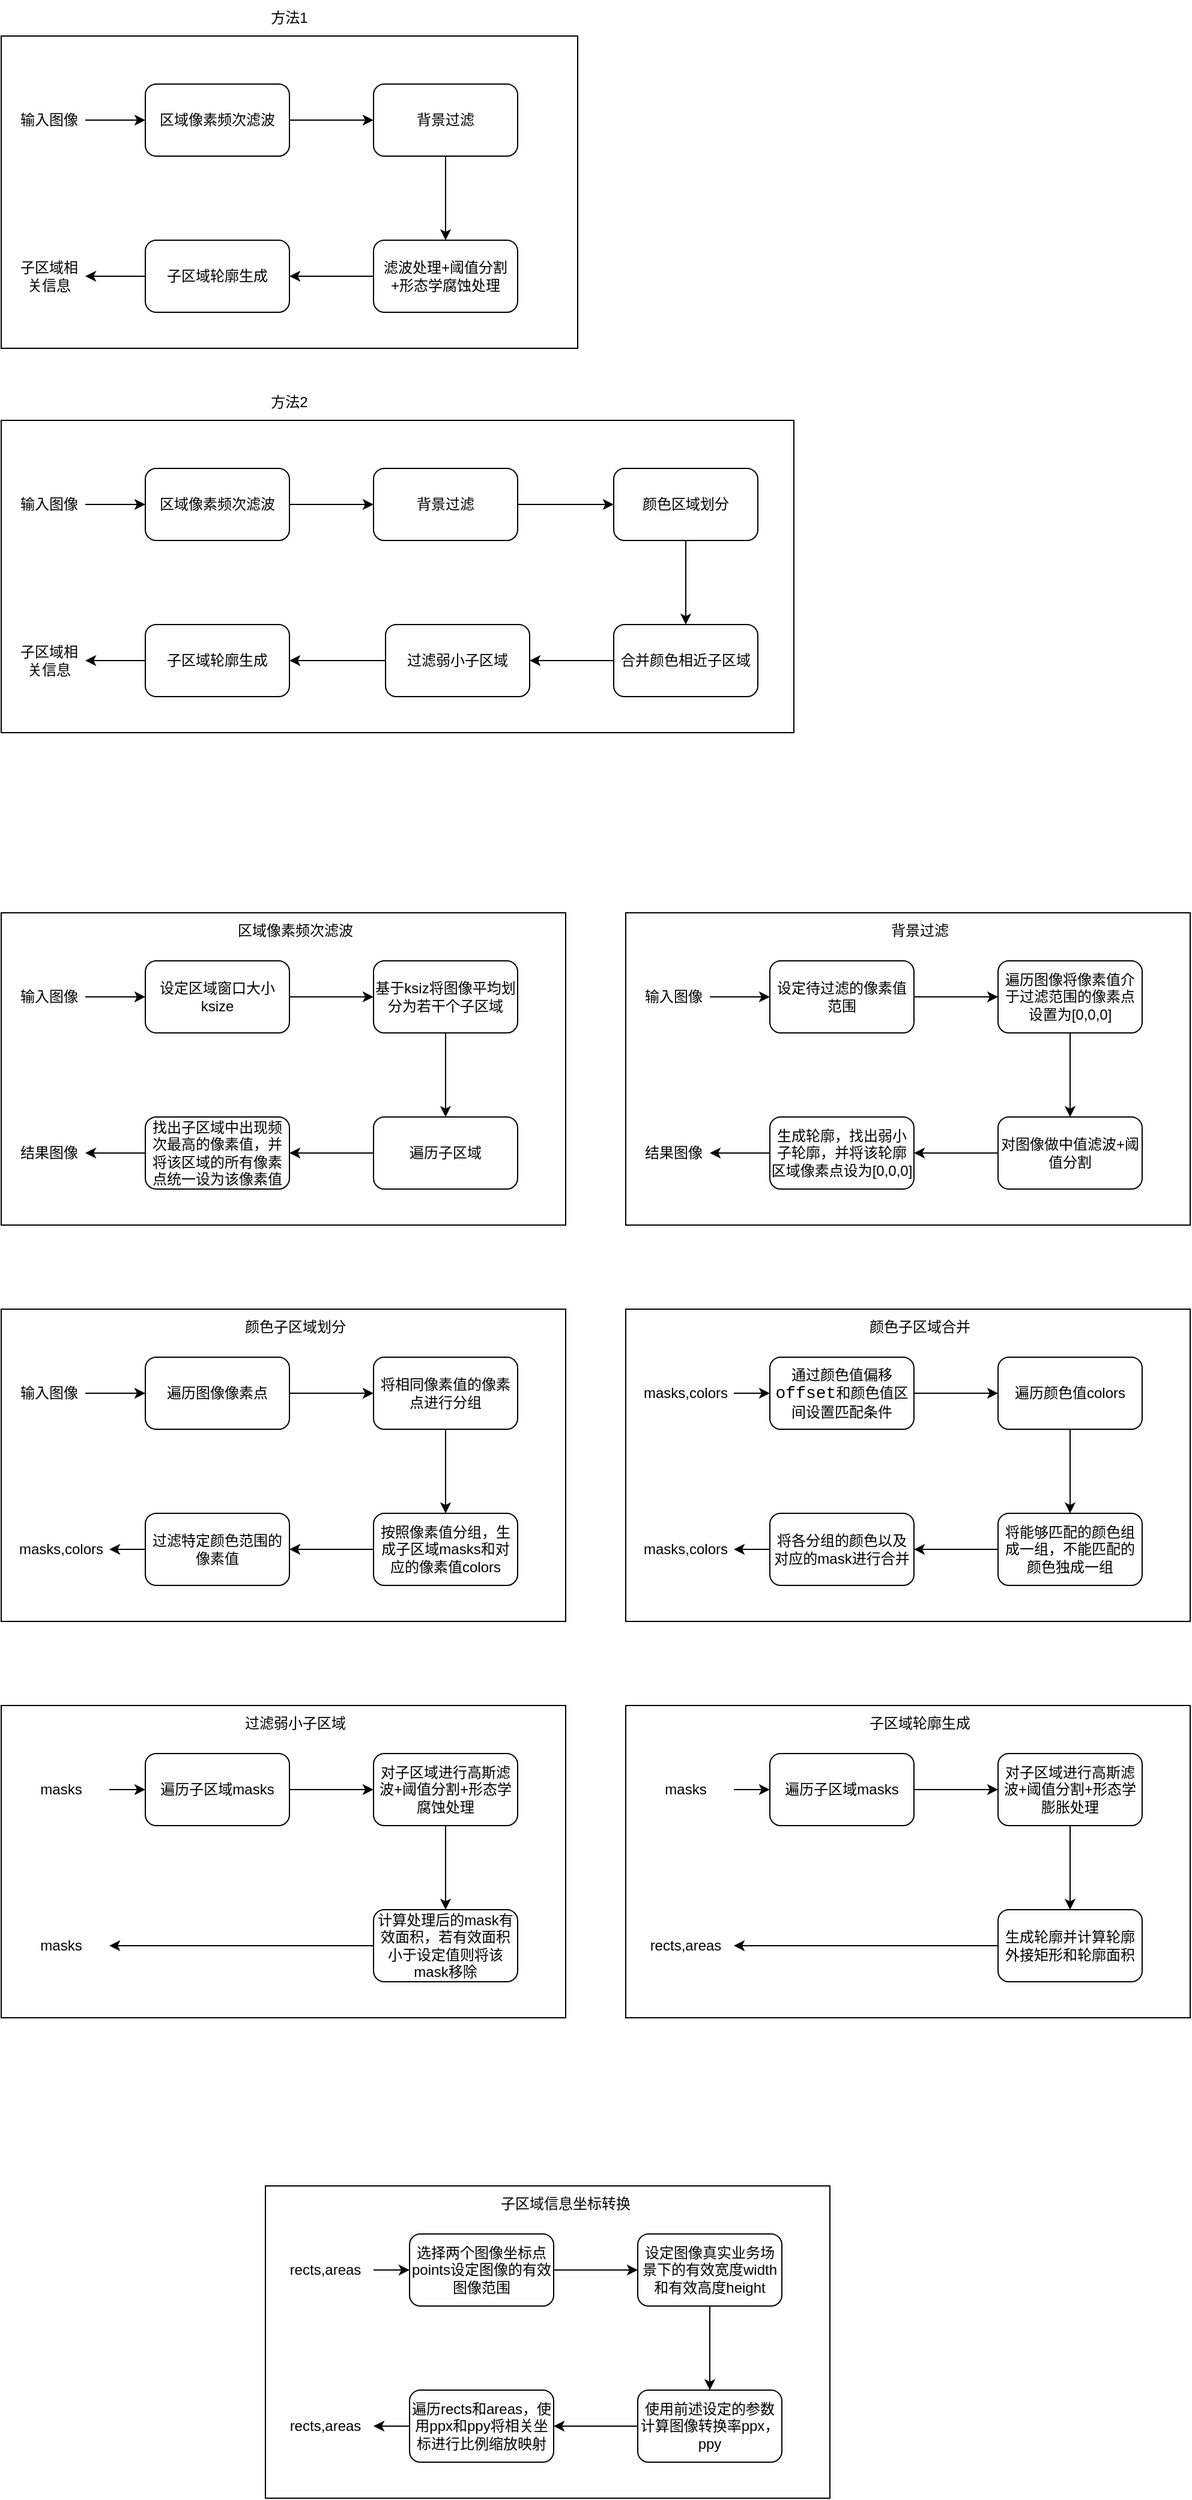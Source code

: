 <mxfile version="16.6.4" type="device"><diagram id="xEfnrMyjJk6bqD_w4f1j" name="第 1 页"><mxGraphModel dx="844" dy="611" grid="1" gridSize="10" guides="1" tooltips="1" connect="1" arrows="1" fold="1" page="1" pageScale="1" pageWidth="827" pageHeight="1169" background="#FFFFFF" math="0" shadow="0"><root><mxCell id="0"/><mxCell id="1" parent="0"/><mxCell id="58" value="" style="rounded=0;whiteSpace=wrap;html=1;fillColor=none;strokeColor=#000000;fontColor=#000000;" parent="1" vertex="1"><mxGeometry y="760" width="470" height="260" as="geometry"/></mxCell><mxCell id="76" value="" style="rounded=0;whiteSpace=wrap;html=1;fillColor=none;strokeColor=#000000;fontColor=#000000;" parent="1" vertex="1"><mxGeometry x="520" y="760" width="470" height="260" as="geometry"/></mxCell><mxCell id="20" value="" style="rounded=0;whiteSpace=wrap;html=1;fillColor=none;strokeColor=#000000;fontColor=#000000;" parent="1" vertex="1"><mxGeometry y="30" width="480" height="260" as="geometry"/></mxCell><mxCell id="4" value="" style="edgeStyle=none;html=1;strokeColor=#000000;fontColor=#000000;" parent="1" source="2" target="3" edge="1"><mxGeometry relative="1" as="geometry"/></mxCell><mxCell id="2" value="区域像素频次滤波" style="rounded=1;whiteSpace=wrap;html=1;strokeColor=#000000;fontColor=#000000;fillColor=none;" parent="1" vertex="1"><mxGeometry x="120" y="70" width="120" height="60" as="geometry"/></mxCell><mxCell id="10" value="" style="edgeStyle=none;html=1;entryX=0.5;entryY=0;entryDx=0;entryDy=0;strokeColor=#000000;fontColor=#000000;" parent="1" source="3" target="13" edge="1"><mxGeometry relative="1" as="geometry"><mxPoint x="510" y="100" as="targetPoint"/></mxGeometry></mxCell><mxCell id="3" value="背景过滤" style="rounded=1;whiteSpace=wrap;html=1;strokeColor=#000000;fontColor=#000000;fillColor=none;" parent="1" vertex="1"><mxGeometry x="310" y="70" width="120" height="60" as="geometry"/></mxCell><mxCell id="8" style="edgeStyle=none;html=1;entryX=0;entryY=0.5;entryDx=0;entryDy=0;strokeColor=#000000;fontColor=#000000;" parent="1" source="7" target="2" edge="1"><mxGeometry relative="1" as="geometry"/></mxCell><mxCell id="7" value="输入图像" style="text;html=1;strokeColor=none;fillColor=none;align=center;verticalAlign=middle;whiteSpace=wrap;rounded=0;fontColor=#000000;" parent="1" vertex="1"><mxGeometry x="10" y="85" width="60" height="30" as="geometry"/></mxCell><mxCell id="16" value="" style="edgeStyle=none;html=1;strokeColor=#000000;fontColor=#000000;" parent="1" source="13" target="15" edge="1"><mxGeometry relative="1" as="geometry"/></mxCell><mxCell id="13" value="滤波处理+阈值分割+形态学腐蚀处理" style="rounded=1;whiteSpace=wrap;html=1;strokeColor=#000000;fontColor=#000000;fillColor=none;" parent="1" vertex="1"><mxGeometry x="310" y="200" width="120" height="60" as="geometry"/></mxCell><mxCell id="18" style="edgeStyle=none;html=1;entryX=1;entryY=0.5;entryDx=0;entryDy=0;strokeColor=#000000;fontColor=#000000;" parent="1" source="15" target="17" edge="1"><mxGeometry relative="1" as="geometry"/></mxCell><mxCell id="15" value="子区域轮廓生成" style="rounded=1;whiteSpace=wrap;html=1;strokeColor=#000000;fontColor=#000000;fillColor=none;" parent="1" vertex="1"><mxGeometry x="120" y="200" width="120" height="60" as="geometry"/></mxCell><mxCell id="17" value="子区域相关信息" style="text;html=1;strokeColor=none;fillColor=none;align=center;verticalAlign=middle;whiteSpace=wrap;rounded=0;fontColor=#000000;" parent="1" vertex="1"><mxGeometry x="10" y="215" width="60" height="30" as="geometry"/></mxCell><mxCell id="21" value="方法1" style="text;html=1;strokeColor=none;fillColor=none;align=center;verticalAlign=middle;whiteSpace=wrap;rounded=0;fontColor=#000000;" parent="1" vertex="1"><mxGeometry x="210" width="60" height="30" as="geometry"/></mxCell><mxCell id="39" value="" style="rounded=0;whiteSpace=wrap;html=1;fillColor=none;strokeColor=#000000;fontColor=#000000;" parent="1" vertex="1"><mxGeometry y="350" width="660" height="260" as="geometry"/></mxCell><mxCell id="40" value="" style="edgeStyle=none;html=1;strokeColor=#000000;fontColor=#000000;" parent="1" source="41" target="43" edge="1"><mxGeometry relative="1" as="geometry"/></mxCell><mxCell id="41" value="区域像素频次滤波" style="rounded=1;whiteSpace=wrap;html=1;strokeColor=#000000;fontColor=#000000;fillColor=none;" parent="1" vertex="1"><mxGeometry x="120" y="390" width="120" height="60" as="geometry"/></mxCell><mxCell id="42" value="" style="edgeStyle=none;html=1;strokeColor=#000000;fontColor=#000000;" parent="1" source="43" target="47" edge="1"><mxGeometry relative="1" as="geometry"/></mxCell><mxCell id="43" value="背景过滤" style="rounded=1;whiteSpace=wrap;html=1;strokeColor=#000000;fontColor=#000000;fillColor=none;" parent="1" vertex="1"><mxGeometry x="310" y="390" width="120" height="60" as="geometry"/></mxCell><mxCell id="44" style="edgeStyle=none;html=1;entryX=0;entryY=0.5;entryDx=0;entryDy=0;strokeColor=#000000;fontColor=#000000;" parent="1" source="45" target="41" edge="1"><mxGeometry relative="1" as="geometry"/></mxCell><mxCell id="45" value="输入图像" style="text;html=1;strokeColor=none;fillColor=none;align=center;verticalAlign=middle;whiteSpace=wrap;rounded=0;fontColor=#000000;" parent="1" vertex="1"><mxGeometry x="10" y="405" width="60" height="30" as="geometry"/></mxCell><mxCell id="46" value="" style="edgeStyle=none;html=1;strokeColor=#000000;fontColor=#000000;" parent="1" source="47" target="49" edge="1"><mxGeometry relative="1" as="geometry"/></mxCell><mxCell id="47" value="颜色区域划分" style="rounded=1;whiteSpace=wrap;html=1;strokeColor=#000000;fontColor=#000000;fillColor=none;" parent="1" vertex="1"><mxGeometry x="510" y="390" width="120" height="60" as="geometry"/></mxCell><mxCell id="48" value="" style="edgeStyle=none;html=1;strokeColor=#000000;fontColor=#000000;" parent="1" source="49" target="51" edge="1"><mxGeometry relative="1" as="geometry"/></mxCell><mxCell id="49" value="合并颜色相近子区域" style="rounded=1;whiteSpace=wrap;html=1;strokeColor=#000000;fontColor=#000000;fillColor=none;" parent="1" vertex="1"><mxGeometry x="510" y="520" width="120" height="60" as="geometry"/></mxCell><mxCell id="50" value="" style="edgeStyle=none;html=1;strokeColor=#000000;fontColor=#000000;" parent="1" source="51" target="53" edge="1"><mxGeometry relative="1" as="geometry"/></mxCell><mxCell id="51" value="过滤弱小子区域" style="rounded=1;whiteSpace=wrap;html=1;strokeColor=#000000;fontColor=#000000;fillColor=none;" parent="1" vertex="1"><mxGeometry x="320" y="520" width="120" height="60" as="geometry"/></mxCell><mxCell id="52" style="edgeStyle=none;html=1;entryX=1;entryY=0.5;entryDx=0;entryDy=0;strokeColor=#000000;fontColor=#000000;" parent="1" source="53" target="54" edge="1"><mxGeometry relative="1" as="geometry"/></mxCell><mxCell id="53" value="子区域轮廓生成" style="rounded=1;whiteSpace=wrap;html=1;strokeColor=#000000;fontColor=#000000;fillColor=none;" parent="1" vertex="1"><mxGeometry x="120" y="520" width="120" height="60" as="geometry"/></mxCell><mxCell id="54" value="子区域相关信息" style="text;html=1;strokeColor=none;fillColor=none;align=center;verticalAlign=middle;whiteSpace=wrap;rounded=0;fontColor=#000000;" parent="1" vertex="1"><mxGeometry x="10" y="535" width="60" height="30" as="geometry"/></mxCell><mxCell id="55" value="方法2" style="text;html=1;strokeColor=none;fillColor=none;align=center;verticalAlign=middle;whiteSpace=wrap;rounded=0;fontColor=#000000;" parent="1" vertex="1"><mxGeometry x="210" y="320" width="60" height="30" as="geometry"/></mxCell><mxCell id="57" value="区域像素频次滤波" style="text;html=1;strokeColor=none;fillColor=none;align=center;verticalAlign=middle;whiteSpace=wrap;rounded=0;fontColor=#000000;" parent="1" vertex="1"><mxGeometry x="190" y="760" width="110" height="30" as="geometry"/></mxCell><mxCell id="59" value="" style="edgeStyle=none;html=1;strokeColor=#000000;fontColor=#000000;" parent="1" source="60" target="62" edge="1"><mxGeometry relative="1" as="geometry"/></mxCell><mxCell id="60" value="设定区域窗口大小ksize" style="rounded=1;whiteSpace=wrap;html=1;strokeColor=#000000;fontColor=#000000;fillColor=none;" parent="1" vertex="1"><mxGeometry x="120" y="800" width="120" height="60" as="geometry"/></mxCell><mxCell id="61" value="" style="edgeStyle=none;html=1;entryX=0.5;entryY=0;entryDx=0;entryDy=0;strokeColor=#000000;fontColor=#000000;" parent="1" source="62" target="70" edge="1"><mxGeometry relative="1" as="geometry"><mxPoint x="510" y="830" as="targetPoint"/></mxGeometry></mxCell><mxCell id="62" value="基于ksiz将图像平均划分为若干个子区域" style="rounded=1;whiteSpace=wrap;html=1;strokeColor=#000000;fontColor=#000000;fillColor=none;" parent="1" vertex="1"><mxGeometry x="310" y="800" width="120" height="60" as="geometry"/></mxCell><mxCell id="63" style="edgeStyle=none;html=1;entryX=0;entryY=0.5;entryDx=0;entryDy=0;strokeColor=#000000;fontColor=#000000;" parent="1" source="64" target="60" edge="1"><mxGeometry relative="1" as="geometry"/></mxCell><mxCell id="64" value="输入图像" style="text;html=1;strokeColor=none;fillColor=none;align=center;verticalAlign=middle;whiteSpace=wrap;rounded=0;fontColor=#000000;" parent="1" vertex="1"><mxGeometry x="10" y="815" width="60" height="30" as="geometry"/></mxCell><mxCell id="69" value="" style="edgeStyle=none;html=1;strokeColor=#000000;fontColor=#000000;" parent="1" source="70" target="72" edge="1"><mxGeometry relative="1" as="geometry"/></mxCell><mxCell id="70" value="遍历子区域" style="rounded=1;whiteSpace=wrap;html=1;strokeColor=#000000;fontColor=#000000;fillColor=none;" parent="1" vertex="1"><mxGeometry x="310" y="930" width="120" height="60" as="geometry"/></mxCell><mxCell id="71" style="edgeStyle=none;html=1;entryX=1;entryY=0.5;entryDx=0;entryDy=0;strokeColor=#000000;fontColor=#000000;" parent="1" source="72" target="73" edge="1"><mxGeometry relative="1" as="geometry"/></mxCell><mxCell id="72" value="找出子区域中出现频次最高的像素值，并将该区域的所有像素点统一设为该像素值" style="rounded=1;whiteSpace=wrap;html=1;strokeColor=#000000;fontColor=#000000;fillColor=none;" parent="1" vertex="1"><mxGeometry x="120" y="930" width="120" height="60" as="geometry"/></mxCell><mxCell id="73" value="结果图像" style="text;html=1;strokeColor=none;fillColor=none;align=center;verticalAlign=middle;whiteSpace=wrap;rounded=0;fontColor=#000000;" parent="1" vertex="1"><mxGeometry x="10" y="945" width="60" height="30" as="geometry"/></mxCell><mxCell id="75" value="背景过滤" style="text;html=1;strokeColor=none;fillColor=none;align=center;verticalAlign=middle;whiteSpace=wrap;rounded=0;fontColor=#000000;" parent="1" vertex="1"><mxGeometry x="710" y="760" width="110" height="30" as="geometry"/></mxCell><mxCell id="77" value="" style="edgeStyle=none;html=1;strokeColor=#000000;fontColor=#000000;" parent="1" source="78" target="80" edge="1"><mxGeometry relative="1" as="geometry"/></mxCell><mxCell id="78" value="设定待过滤的像素值范围" style="rounded=1;whiteSpace=wrap;html=1;strokeColor=#000000;fontColor=#000000;fillColor=none;" parent="1" vertex="1"><mxGeometry x="640" y="800" width="120" height="60" as="geometry"/></mxCell><mxCell id="79" value="" style="edgeStyle=none;html=1;entryX=0.5;entryY=0;entryDx=0;entryDy=0;strokeColor=#000000;fontColor=#000000;" parent="1" source="80" target="84" edge="1"><mxGeometry relative="1" as="geometry"><mxPoint x="1030" y="830" as="targetPoint"/></mxGeometry></mxCell><mxCell id="80" value="遍历图像将像素值介于过滤范围的像素点设置为[0,0,0]" style="rounded=1;whiteSpace=wrap;html=1;strokeColor=#000000;fontColor=#000000;fillColor=none;" parent="1" vertex="1"><mxGeometry x="830" y="800" width="120" height="60" as="geometry"/></mxCell><mxCell id="81" style="edgeStyle=none;html=1;entryX=0;entryY=0.5;entryDx=0;entryDy=0;strokeColor=#000000;fontColor=#000000;" parent="1" source="82" target="78" edge="1"><mxGeometry relative="1" as="geometry"/></mxCell><mxCell id="82" value="输入图像" style="text;html=1;strokeColor=none;fillColor=none;align=center;verticalAlign=middle;whiteSpace=wrap;rounded=0;fontColor=#000000;" parent="1" vertex="1"><mxGeometry x="530" y="815" width="60" height="30" as="geometry"/></mxCell><mxCell id="83" value="" style="edgeStyle=none;html=1;strokeColor=#000000;fontColor=#000000;" parent="1" source="84" target="86" edge="1"><mxGeometry relative="1" as="geometry"/></mxCell><mxCell id="84" value="对图像做中值滤波+阈值分割" style="rounded=1;whiteSpace=wrap;html=1;strokeColor=#000000;fontColor=#000000;fillColor=none;" parent="1" vertex="1"><mxGeometry x="830" y="930" width="120" height="60" as="geometry"/></mxCell><mxCell id="85" style="edgeStyle=none;html=1;entryX=1;entryY=0.5;entryDx=0;entryDy=0;strokeColor=#000000;fontColor=#000000;" parent="1" source="86" target="87" edge="1"><mxGeometry relative="1" as="geometry"/></mxCell><mxCell id="86" value="生成轮廓，找出弱小子轮廓，并将该轮廓区域像素点设为[0,0,0]" style="rounded=1;whiteSpace=wrap;html=1;strokeColor=#000000;fontColor=#000000;fillColor=none;" parent="1" vertex="1"><mxGeometry x="640" y="930" width="120" height="60" as="geometry"/></mxCell><mxCell id="87" value="结果图像" style="text;html=1;strokeColor=none;fillColor=none;align=center;verticalAlign=middle;whiteSpace=wrap;rounded=0;fontColor=#000000;" parent="1" vertex="1"><mxGeometry x="530" y="945" width="60" height="30" as="geometry"/></mxCell><mxCell id="88" value="" style="rounded=0;whiteSpace=wrap;html=1;fillColor=none;strokeColor=#000000;fontColor=#000000;" parent="1" vertex="1"><mxGeometry y="1090" width="470" height="260" as="geometry"/></mxCell><mxCell id="89" value="颜色子区域划分" style="text;html=1;strokeColor=none;fillColor=none;align=center;verticalAlign=middle;whiteSpace=wrap;rounded=0;fontColor=#000000;" parent="1" vertex="1"><mxGeometry x="190" y="1090" width="110" height="30" as="geometry"/></mxCell><mxCell id="90" value="" style="edgeStyle=none;html=1;strokeColor=#000000;fontColor=#000000;" parent="1" source="91" target="93" edge="1"><mxGeometry relative="1" as="geometry"/></mxCell><mxCell id="91" value="遍历图像像素点" style="rounded=1;whiteSpace=wrap;html=1;strokeColor=#000000;fontColor=#000000;fillColor=none;" parent="1" vertex="1"><mxGeometry x="120" y="1130" width="120" height="60" as="geometry"/></mxCell><mxCell id="92" value="" style="edgeStyle=none;html=1;entryX=0.5;entryY=0;entryDx=0;entryDy=0;strokeColor=#000000;fontColor=#000000;" parent="1" source="93" target="97" edge="1"><mxGeometry relative="1" as="geometry"><mxPoint x="510" y="1160" as="targetPoint"/></mxGeometry></mxCell><mxCell id="93" value="将相同像素值的像素点进行分组" style="rounded=1;whiteSpace=wrap;html=1;strokeColor=#000000;fontColor=#000000;fillColor=none;" parent="1" vertex="1"><mxGeometry x="310" y="1130" width="120" height="60" as="geometry"/></mxCell><mxCell id="94" style="edgeStyle=none;html=1;entryX=0;entryY=0.5;entryDx=0;entryDy=0;strokeColor=#000000;fontColor=#000000;" parent="1" source="95" target="91" edge="1"><mxGeometry relative="1" as="geometry"/></mxCell><mxCell id="95" value="输入图像" style="text;html=1;strokeColor=none;fillColor=none;align=center;verticalAlign=middle;whiteSpace=wrap;rounded=0;fontColor=#000000;" parent="1" vertex="1"><mxGeometry x="10" y="1145" width="60" height="30" as="geometry"/></mxCell><mxCell id="96" value="" style="edgeStyle=none;html=1;strokeColor=#000000;fontColor=#000000;" parent="1" source="97" target="99" edge="1"><mxGeometry relative="1" as="geometry"/></mxCell><mxCell id="97" value="按照像素值分组，生成子区域masks和对应的像素值colors" style="rounded=1;whiteSpace=wrap;html=1;strokeColor=#000000;fontColor=#000000;fillColor=none;" parent="1" vertex="1"><mxGeometry x="310" y="1260" width="120" height="60" as="geometry"/></mxCell><mxCell id="98" style="edgeStyle=none;html=1;entryX=1;entryY=0.5;entryDx=0;entryDy=0;strokeColor=#000000;fontColor=#000000;" parent="1" source="99" target="100" edge="1"><mxGeometry relative="1" as="geometry"/></mxCell><mxCell id="99" value="过滤特定颜色范围的像素值" style="rounded=1;whiteSpace=wrap;html=1;strokeColor=#000000;fontColor=#000000;fillColor=none;" parent="1" vertex="1"><mxGeometry x="120" y="1260" width="120" height="60" as="geometry"/></mxCell><mxCell id="100" value="masks,colors" style="text;html=1;strokeColor=none;fillColor=none;align=center;verticalAlign=middle;whiteSpace=wrap;rounded=0;fontColor=#000000;" parent="1" vertex="1"><mxGeometry x="10" y="1275" width="80" height="30" as="geometry"/></mxCell><mxCell id="101" value="" style="rounded=0;whiteSpace=wrap;html=1;fillColor=none;strokeColor=#000000;fontColor=#000000;" parent="1" vertex="1"><mxGeometry x="520" y="1090" width="470" height="260" as="geometry"/></mxCell><mxCell id="102" value="颜色子区域合并" style="text;html=1;strokeColor=none;fillColor=none;align=center;verticalAlign=middle;whiteSpace=wrap;rounded=0;fontColor=#000000;" parent="1" vertex="1"><mxGeometry x="710" y="1090" width="110" height="30" as="geometry"/></mxCell><mxCell id="103" value="" style="edgeStyle=none;html=1;strokeColor=#000000;fontColor=#000000;" parent="1" source="104" target="106" edge="1"><mxGeometry relative="1" as="geometry"/></mxCell><mxCell id="104" value="&lt;span style=&quot;background-color: rgb(255 , 255 , 255)&quot;&gt;通过颜色值偏移&lt;span style=&quot;font-family: &amp;#34;cousine nerd font&amp;#34; , &amp;#34;consolas&amp;#34; , &amp;#34;courier new&amp;#34; , monospace ; font-size: 14px&quot;&gt;offset&lt;/span&gt;和颜色值区间设置匹配条件&lt;/span&gt;" style="rounded=1;whiteSpace=wrap;html=1;strokeColor=#000000;fontColor=#000000;fillColor=none;" parent="1" vertex="1"><mxGeometry x="640" y="1130" width="120" height="60" as="geometry"/></mxCell><mxCell id="105" value="" style="edgeStyle=none;html=1;entryX=0.5;entryY=0;entryDx=0;entryDy=0;strokeColor=#000000;fontColor=#000000;" parent="1" source="106" target="110" edge="1"><mxGeometry relative="1" as="geometry"><mxPoint x="1030" y="1160" as="targetPoint"/></mxGeometry></mxCell><mxCell id="106" value="遍历颜色值colors" style="rounded=1;whiteSpace=wrap;html=1;strokeColor=#000000;fontColor=#000000;fillColor=none;" parent="1" vertex="1"><mxGeometry x="830" y="1130" width="120" height="60" as="geometry"/></mxCell><mxCell id="107" style="edgeStyle=none;html=1;entryX=0;entryY=0.5;entryDx=0;entryDy=0;strokeColor=#000000;fontColor=#000000;" parent="1" source="108" target="104" edge="1"><mxGeometry relative="1" as="geometry"/></mxCell><mxCell id="108" value="masks,colors" style="text;html=1;strokeColor=none;fillColor=none;align=center;verticalAlign=middle;whiteSpace=wrap;rounded=0;fontColor=#000000;" parent="1" vertex="1"><mxGeometry x="530" y="1145" width="80" height="30" as="geometry"/></mxCell><mxCell id="109" value="" style="edgeStyle=none;html=1;strokeColor=#000000;fontColor=#000000;" parent="1" source="110" target="112" edge="1"><mxGeometry relative="1" as="geometry"/></mxCell><mxCell id="110" value="将能够匹配的颜色组成一组，不能匹配的颜色独成一组" style="rounded=1;whiteSpace=wrap;html=1;strokeColor=#000000;fontColor=#000000;fillColor=none;" parent="1" vertex="1"><mxGeometry x="830" y="1260" width="120" height="60" as="geometry"/></mxCell><mxCell id="111" style="edgeStyle=none;html=1;entryX=1;entryY=0.5;entryDx=0;entryDy=0;strokeColor=#000000;fontColor=#000000;" parent="1" source="112" target="113" edge="1"><mxGeometry relative="1" as="geometry"/></mxCell><mxCell id="112" value="将各分组的颜色以及对应的mask进行合并" style="rounded=1;whiteSpace=wrap;html=1;strokeColor=#000000;fontColor=#000000;fillColor=none;" parent="1" vertex="1"><mxGeometry x="640" y="1260" width="120" height="60" as="geometry"/></mxCell><mxCell id="113" value="masks,colors" style="text;html=1;strokeColor=none;fillColor=none;align=center;verticalAlign=middle;whiteSpace=wrap;rounded=0;fontColor=#000000;" parent="1" vertex="1"><mxGeometry x="530" y="1275" width="80" height="30" as="geometry"/></mxCell><mxCell id="114" value="" style="rounded=0;whiteSpace=wrap;html=1;fillColor=none;strokeColor=#000000;fontColor=#000000;" parent="1" vertex="1"><mxGeometry y="1420" width="470" height="260" as="geometry"/></mxCell><mxCell id="115" value="过滤弱小子区域" style="text;html=1;strokeColor=none;fillColor=none;align=center;verticalAlign=middle;whiteSpace=wrap;rounded=0;fontColor=#000000;" parent="1" vertex="1"><mxGeometry x="190" y="1420" width="110" height="30" as="geometry"/></mxCell><mxCell id="116" value="" style="edgeStyle=none;html=1;strokeColor=#000000;fontColor=#000000;" parent="1" source="117" target="119" edge="1"><mxGeometry relative="1" as="geometry"/></mxCell><mxCell id="117" value="遍历子区域masks" style="rounded=1;whiteSpace=wrap;html=1;strokeColor=#000000;fontColor=#000000;fillColor=none;" parent="1" vertex="1"><mxGeometry x="120" y="1460" width="120" height="60" as="geometry"/></mxCell><mxCell id="118" value="" style="edgeStyle=none;html=1;entryX=0.5;entryY=0;entryDx=0;entryDy=0;strokeColor=#000000;fontColor=#000000;" parent="1" source="119" target="123" edge="1"><mxGeometry relative="1" as="geometry"><mxPoint x="510" y="1490" as="targetPoint"/></mxGeometry></mxCell><mxCell id="119" value="对子区域进行高斯滤波+阈值分割+形态学腐蚀处理" style="rounded=1;whiteSpace=wrap;html=1;strokeColor=#000000;fontColor=#000000;fillColor=none;" parent="1" vertex="1"><mxGeometry x="310" y="1460" width="120" height="60" as="geometry"/></mxCell><mxCell id="120" style="edgeStyle=none;html=1;entryX=0;entryY=0.5;entryDx=0;entryDy=0;strokeColor=#000000;fontColor=#000000;" parent="1" source="121" target="117" edge="1"><mxGeometry relative="1" as="geometry"/></mxCell><mxCell id="121" value="masks" style="text;html=1;strokeColor=none;fillColor=none;align=center;verticalAlign=middle;whiteSpace=wrap;rounded=0;fontColor=#000000;" parent="1" vertex="1"><mxGeometry x="10" y="1475" width="80" height="30" as="geometry"/></mxCell><mxCell id="122" value="" style="edgeStyle=none;html=1;entryX=1;entryY=0.5;entryDx=0;entryDy=0;strokeColor=#000000;fontColor=#000000;" parent="1" source="123" target="126" edge="1"><mxGeometry relative="1" as="geometry"><mxPoint x="240" y="1620" as="targetPoint"/></mxGeometry></mxCell><mxCell id="123" value="计算处理后的mask有效面积，若有效面积小于设定值则将该mask移除" style="rounded=1;whiteSpace=wrap;html=1;strokeColor=#000000;fontColor=#000000;fillColor=none;" parent="1" vertex="1"><mxGeometry x="310" y="1590" width="120" height="60" as="geometry"/></mxCell><mxCell id="126" value="masks" style="text;html=1;strokeColor=none;fillColor=none;align=center;verticalAlign=middle;whiteSpace=wrap;rounded=0;fontColor=#000000;" parent="1" vertex="1"><mxGeometry x="10" y="1605" width="80" height="30" as="geometry"/></mxCell><mxCell id="127" value="" style="rounded=0;whiteSpace=wrap;html=1;fillColor=none;strokeColor=#000000;fontColor=#000000;" parent="1" vertex="1"><mxGeometry x="520" y="1420" width="470" height="260" as="geometry"/></mxCell><mxCell id="128" value="子区域轮廓生成" style="text;html=1;strokeColor=none;fillColor=none;align=center;verticalAlign=middle;whiteSpace=wrap;rounded=0;fontColor=#000000;" parent="1" vertex="1"><mxGeometry x="710" y="1420" width="110" height="30" as="geometry"/></mxCell><mxCell id="129" value="" style="edgeStyle=none;html=1;strokeColor=#000000;fontColor=#000000;" parent="1" source="130" target="132" edge="1"><mxGeometry relative="1" as="geometry"/></mxCell><mxCell id="130" value="遍历子区域masks" style="rounded=1;whiteSpace=wrap;html=1;strokeColor=#000000;fontColor=#000000;fillColor=none;" parent="1" vertex="1"><mxGeometry x="640" y="1460" width="120" height="60" as="geometry"/></mxCell><mxCell id="131" value="" style="edgeStyle=none;html=1;entryX=0.5;entryY=0;entryDx=0;entryDy=0;strokeColor=#000000;fontColor=#000000;" parent="1" source="132" target="136" edge="1"><mxGeometry relative="1" as="geometry"><mxPoint x="1030" y="1490" as="targetPoint"/></mxGeometry></mxCell><mxCell id="132" value="对子区域进行高斯滤波+阈值分割+形态学膨胀处理" style="rounded=1;whiteSpace=wrap;html=1;strokeColor=#000000;fontColor=#000000;fillColor=none;" parent="1" vertex="1"><mxGeometry x="830" y="1460" width="120" height="60" as="geometry"/></mxCell><mxCell id="133" style="edgeStyle=none;html=1;entryX=0;entryY=0.5;entryDx=0;entryDy=0;strokeColor=#000000;fontColor=#000000;" parent="1" source="134" target="130" edge="1"><mxGeometry relative="1" as="geometry"/></mxCell><mxCell id="134" value="masks" style="text;html=1;strokeColor=none;fillColor=none;align=center;verticalAlign=middle;whiteSpace=wrap;rounded=0;fontColor=#000000;" parent="1" vertex="1"><mxGeometry x="530" y="1475" width="80" height="30" as="geometry"/></mxCell><mxCell id="135" value="" style="edgeStyle=none;html=1;entryX=1;entryY=0.5;entryDx=0;entryDy=0;strokeColor=#000000;fontColor=#000000;" parent="1" source="136" target="137" edge="1"><mxGeometry relative="1" as="geometry"><mxPoint x="760" y="1620" as="targetPoint"/></mxGeometry></mxCell><mxCell id="136" value="生成轮廓并计算轮廓外接矩形和轮廓面积" style="rounded=1;whiteSpace=wrap;html=1;strokeColor=#000000;fontColor=#000000;fillColor=none;" parent="1" vertex="1"><mxGeometry x="830" y="1590" width="120" height="60" as="geometry"/></mxCell><mxCell id="137" value="rects,areas" style="text;html=1;strokeColor=none;fillColor=none;align=center;verticalAlign=middle;whiteSpace=wrap;rounded=0;fontColor=#000000;" parent="1" vertex="1"><mxGeometry x="530" y="1605" width="80" height="30" as="geometry"/></mxCell><mxCell id="138" value="" style="rounded=0;whiteSpace=wrap;html=1;fillColor=none;strokeColor=#000000;fontColor=#000000;" parent="1" vertex="1"><mxGeometry x="220" y="1820" width="470" height="260" as="geometry"/></mxCell><mxCell id="139" value="子区域信息坐标转换" style="text;html=1;strokeColor=none;fillColor=none;align=center;verticalAlign=middle;whiteSpace=wrap;rounded=0;fontColor=#000000;" parent="1" vertex="1"><mxGeometry x="410" y="1820" width="120" height="30" as="geometry"/></mxCell><mxCell id="140" value="" style="edgeStyle=none;html=1;strokeColor=#000000;fontColor=#000000;" parent="1" source="141" target="143" edge="1"><mxGeometry relative="1" as="geometry"/></mxCell><mxCell id="141" value="选择两个图像坐标点points设定图像的有效图像范围" style="rounded=1;whiteSpace=wrap;html=1;strokeColor=#000000;fontColor=#000000;fillColor=none;" parent="1" vertex="1"><mxGeometry x="340" y="1860" width="120" height="60" as="geometry"/></mxCell><mxCell id="142" value="" style="edgeStyle=none;html=1;entryX=0.5;entryY=0;entryDx=0;entryDy=0;strokeColor=#000000;fontColor=#000000;" parent="1" source="143" target="147" edge="1"><mxGeometry relative="1" as="geometry"><mxPoint x="730" y="1890" as="targetPoint"/></mxGeometry></mxCell><mxCell id="143" value="设定图像真实业务场景下的有效宽度width和有效高度height" style="rounded=1;whiteSpace=wrap;html=1;strokeColor=#000000;fontColor=#000000;fillColor=none;" parent="1" vertex="1"><mxGeometry x="530" y="1860" width="120" height="60" as="geometry"/></mxCell><mxCell id="144" style="edgeStyle=none;html=1;entryX=0;entryY=0.5;entryDx=0;entryDy=0;strokeColor=#000000;fontColor=#000000;" parent="1" source="145" target="141" edge="1"><mxGeometry relative="1" as="geometry"/></mxCell><mxCell id="145" value="rects,areas" style="text;html=1;strokeColor=none;fillColor=none;align=center;verticalAlign=middle;whiteSpace=wrap;rounded=0;fontColor=#000000;" parent="1" vertex="1"><mxGeometry x="230" y="1875" width="80" height="30" as="geometry"/></mxCell><mxCell id="146" value="" style="edgeStyle=none;html=1;strokeColor=#000000;fontColor=#000000;" parent="1" source="147" target="149" edge="1"><mxGeometry relative="1" as="geometry"/></mxCell><mxCell id="147" value="使用前述设定的参数计算图像转换率ppx，ppy" style="rounded=1;whiteSpace=wrap;html=1;strokeColor=#000000;fontColor=#000000;fillColor=none;" parent="1" vertex="1"><mxGeometry x="530" y="1990" width="120" height="60" as="geometry"/></mxCell><mxCell id="148" style="edgeStyle=none;html=1;entryX=1;entryY=0.5;entryDx=0;entryDy=0;strokeColor=#000000;fontColor=#000000;" parent="1" source="149" target="150" edge="1"><mxGeometry relative="1" as="geometry"/></mxCell><mxCell id="149" value="遍历rects和areas，使用ppx和ppy将相关坐标进行比例缩放映射" style="rounded=1;whiteSpace=wrap;html=1;strokeColor=#000000;fontColor=#000000;fillColor=none;" parent="1" vertex="1"><mxGeometry x="340" y="1990" width="120" height="60" as="geometry"/></mxCell><mxCell id="150" value="rects,areas" style="text;html=1;strokeColor=none;fillColor=none;align=center;verticalAlign=middle;whiteSpace=wrap;rounded=0;fontColor=#000000;" parent="1" vertex="1"><mxGeometry x="230" y="2005" width="80" height="30" as="geometry"/></mxCell></root></mxGraphModel></diagram></mxfile>